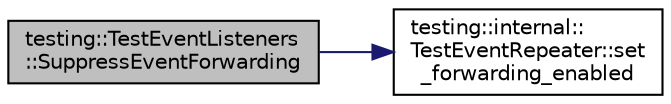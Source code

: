 digraph "testing::TestEventListeners::SuppressEventForwarding"
{
 // LATEX_PDF_SIZE
  bgcolor="transparent";
  edge [fontname="Helvetica",fontsize="10",labelfontname="Helvetica",labelfontsize="10"];
  node [fontname="Helvetica",fontsize="10",shape=record];
  rankdir="LR";
  Node1 [label="testing::TestEventListeners\l::SuppressEventForwarding",height=0.2,width=0.4,color="black", fillcolor="grey75", style="filled", fontcolor="black",tooltip=" "];
  Node1 -> Node2 [color="midnightblue",fontsize="10",style="solid",fontname="Helvetica"];
  Node2 [label="testing::internal::\lTestEventRepeater::set\l_forwarding_enabled",height=0.2,width=0.4,color="black",URL="$classtesting_1_1internal_1_1TestEventRepeater.html#a86c52e311b70598a385a0589277e92e0",tooltip=" "];
}
